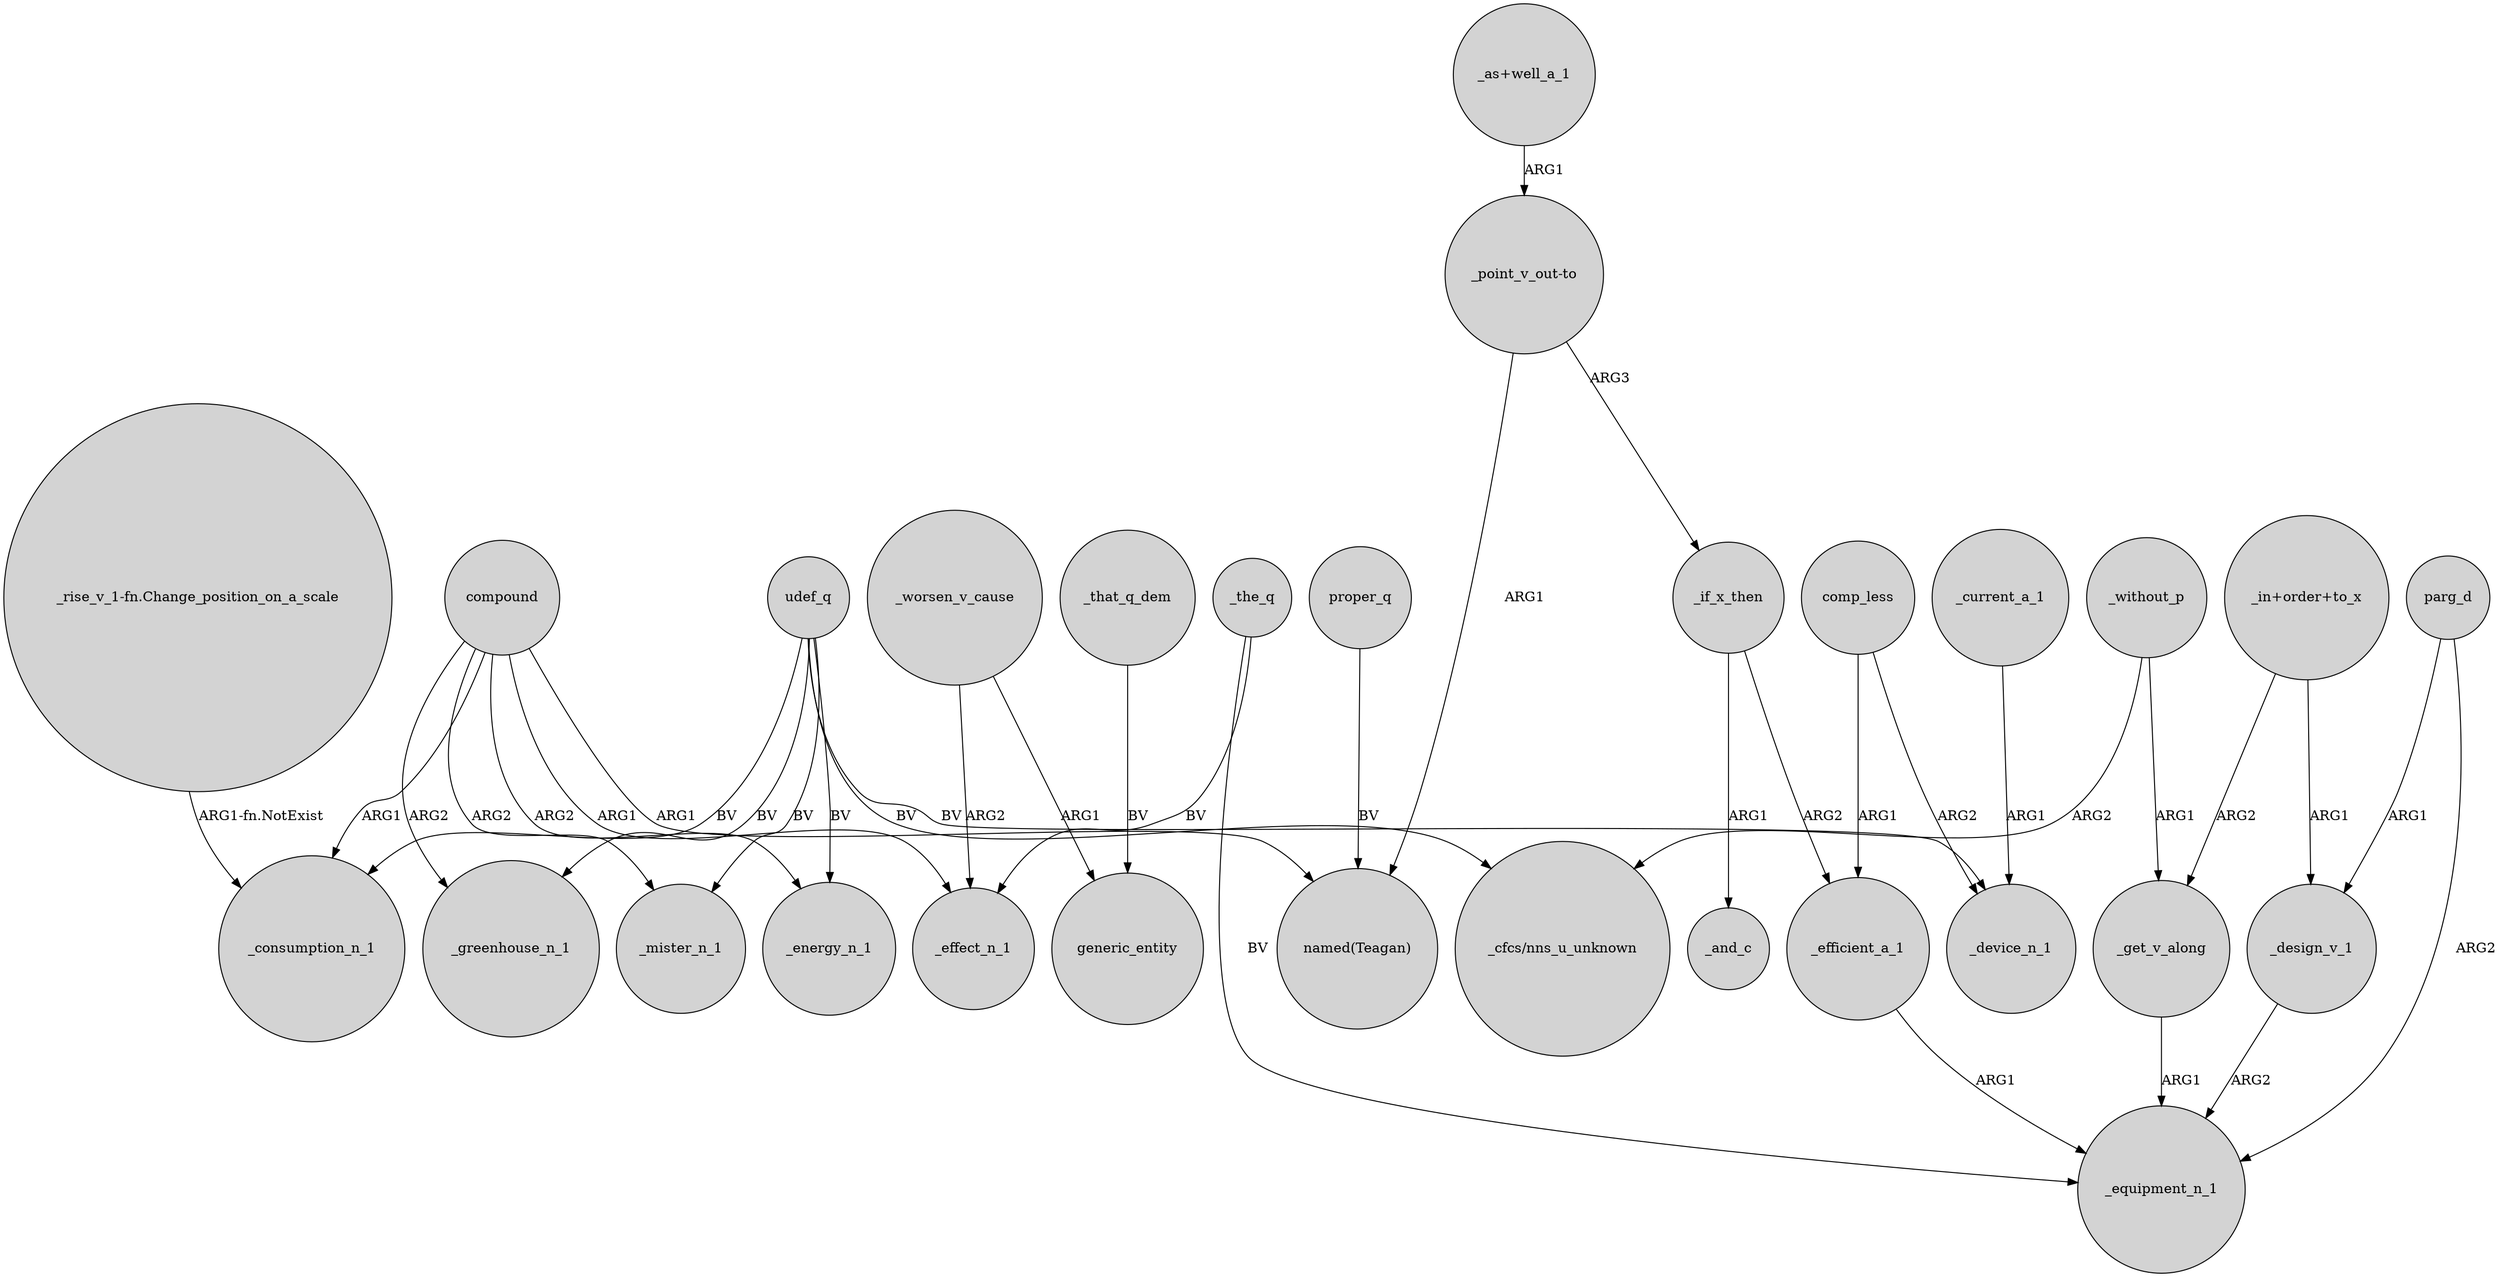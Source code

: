 digraph {
	node [shape=circle style=filled]
	udef_q -> _energy_n_1 [label=BV]
	_worsen_v_cause -> generic_entity [label=ARG1]
	_efficient_a_1 -> _equipment_n_1 [label=ARG1]
	"_rise_v_1-fn.Change_position_on_a_scale" -> _consumption_n_1 [label="ARG1-fn.NotExist"]
	_that_q_dem -> generic_entity [label=BV]
	"_as+well_a_1" -> "_point_v_out-to" [label=ARG1]
	_worsen_v_cause -> _effect_n_1 [label=ARG2]
	_if_x_then -> _efficient_a_1 [label=ARG2]
	"_point_v_out-to" -> _if_x_then [label=ARG3]
	compound -> _mister_n_1 [label=ARG2]
	_current_a_1 -> _device_n_1 [label=ARG1]
	compound -> _consumption_n_1 [label=ARG1]
	udef_q -> _mister_n_1 [label=BV]
	compound -> "named(Teagan)" [label=ARG1]
	"_point_v_out-to" -> "named(Teagan)" [label=ARG1]
	_get_v_along -> _equipment_n_1 [label=ARG1]
	compound -> _greenhouse_n_1 [label=ARG2]
	comp_less -> _efficient_a_1 [label=ARG1]
	compound -> _energy_n_1 [label=ARG2]
	parg_d -> _equipment_n_1 [label=ARG2]
	proper_q -> "named(Teagan)" [label=BV]
	_the_q -> _effect_n_1 [label=BV]
	"_in+order+to_x" -> _get_v_along [label=ARG2]
	comp_less -> _device_n_1 [label=ARG2]
	parg_d -> _design_v_1 [label=ARG1]
	_without_p -> "_cfcs/nns_u_unknown" [label=ARG2]
	_if_x_then -> _and_c [label=ARG1]
	_without_p -> _get_v_along [label=ARG1]
	udef_q -> _greenhouse_n_1 [label=BV]
	udef_q -> "_cfcs/nns_u_unknown" [label=BV]
	udef_q -> _device_n_1 [label=BV]
	_the_q -> _equipment_n_1 [label=BV]
	udef_q -> _consumption_n_1 [label=BV]
	"_in+order+to_x" -> _design_v_1 [label=ARG1]
	compound -> _effect_n_1 [label=ARG1]
	_design_v_1 -> _equipment_n_1 [label=ARG2]
}
